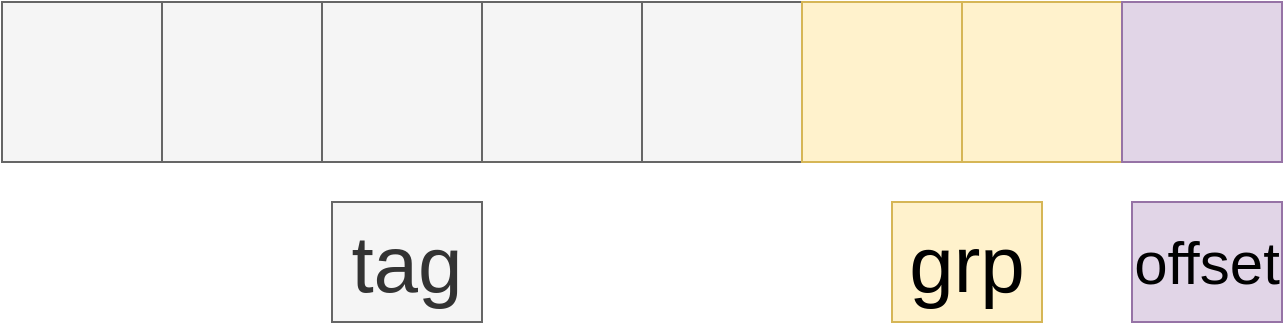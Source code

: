 <mxfile version="10.7.1" type="device"><diagram id="WGa3-4S0pluPJrD8Orqy" name="第 1 页"><mxGraphModel dx="2008" dy="1796" grid="1" gridSize="10" guides="1" tooltips="1" connect="1" arrows="1" fold="1" page="1" pageScale="1" pageWidth="4681" pageHeight="3300" math="0" shadow="0"><root><mxCell id="0"/><mxCell id="1" parent="0"/><mxCell id="lxjPhXJbIWyw3kpIDgFE-1" value="" style="group" vertex="1" connectable="0" parent="1"><mxGeometry x="2715" y="2430" width="640" height="160" as="geometry"/></mxCell><mxCell id="lxjPhXJbIWyw3kpIDgFE-2" value="" style="whiteSpace=wrap;html=1;aspect=fixed;fontSize=50;fillColor=#f5f5f5;strokeColor=#666666;fontColor=#333333;" vertex="1" parent="lxjPhXJbIWyw3kpIDgFE-1"><mxGeometry width="80" height="80" as="geometry"/></mxCell><mxCell id="lxjPhXJbIWyw3kpIDgFE-3" value="" style="whiteSpace=wrap;html=1;aspect=fixed;fontSize=50;fillColor=#f5f5f5;strokeColor=#666666;fontColor=#333333;" vertex="1" parent="lxjPhXJbIWyw3kpIDgFE-1"><mxGeometry x="80" width="80" height="80" as="geometry"/></mxCell><mxCell id="lxjPhXJbIWyw3kpIDgFE-4" value="" style="whiteSpace=wrap;html=1;aspect=fixed;fontSize=50;fillColor=#f5f5f5;strokeColor=#666666;fontColor=#333333;" vertex="1" parent="lxjPhXJbIWyw3kpIDgFE-1"><mxGeometry x="160" width="80" height="80" as="geometry"/></mxCell><mxCell id="lxjPhXJbIWyw3kpIDgFE-5" value="" style="whiteSpace=wrap;html=1;aspect=fixed;fontSize=50;fillColor=#f5f5f5;strokeColor=#666666;fontColor=#333333;" vertex="1" parent="lxjPhXJbIWyw3kpIDgFE-1"><mxGeometry x="240" width="80" height="80" as="geometry"/></mxCell><mxCell id="lxjPhXJbIWyw3kpIDgFE-6" value="" style="whiteSpace=wrap;html=1;aspect=fixed;fontSize=50;fillColor=#f5f5f5;strokeColor=#666666;fontColor=#333333;" vertex="1" parent="lxjPhXJbIWyw3kpIDgFE-1"><mxGeometry x="320" width="80" height="80" as="geometry"/></mxCell><mxCell id="lxjPhXJbIWyw3kpIDgFE-7" value="" style="whiteSpace=wrap;html=1;aspect=fixed;fontSize=50;fillColor=#fff2cc;strokeColor=#d6b656;" vertex="1" parent="lxjPhXJbIWyw3kpIDgFE-1"><mxGeometry x="400" width="80" height="80" as="geometry"/></mxCell><mxCell id="lxjPhXJbIWyw3kpIDgFE-8" value="" style="whiteSpace=wrap;html=1;aspect=fixed;fontSize=50;fillColor=#fff2cc;strokeColor=#d6b656;" vertex="1" parent="lxjPhXJbIWyw3kpIDgFE-1"><mxGeometry x="480" width="80" height="80" as="geometry"/></mxCell><mxCell id="lxjPhXJbIWyw3kpIDgFE-9" value="" style="whiteSpace=wrap;html=1;aspect=fixed;fontSize=50;fillColor=#e1d5e7;strokeColor=#9673a6;" vertex="1" parent="lxjPhXJbIWyw3kpIDgFE-1"><mxGeometry x="560" width="80" height="80" as="geometry"/></mxCell><mxCell id="lxjPhXJbIWyw3kpIDgFE-10" value="tag" style="text;html=1;strokeColor=#666666;fillColor=#f5f5f5;align=center;verticalAlign=middle;whiteSpace=wrap;rounded=0;fontSize=40;fontColor=#333333;" vertex="1" parent="lxjPhXJbIWyw3kpIDgFE-1"><mxGeometry x="165" y="100" width="75" height="60" as="geometry"/></mxCell><mxCell id="lxjPhXJbIWyw3kpIDgFE-11" value="grp" style="text;html=1;strokeColor=#d6b656;fillColor=#fff2cc;align=center;verticalAlign=middle;whiteSpace=wrap;rounded=0;fontSize=40;" vertex="1" parent="lxjPhXJbIWyw3kpIDgFE-1"><mxGeometry x="445" y="100" width="75" height="60" as="geometry"/></mxCell><mxCell id="lxjPhXJbIWyw3kpIDgFE-12" value="offset" style="text;html=1;strokeColor=#9673a6;fillColor=#e1d5e7;align=center;verticalAlign=middle;whiteSpace=wrap;rounded=0;fontSize=30;" vertex="1" parent="lxjPhXJbIWyw3kpIDgFE-1"><mxGeometry x="565" y="100" width="75" height="60" as="geometry"/></mxCell></root></mxGraphModel></diagram></mxfile>
